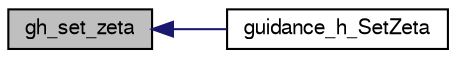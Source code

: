digraph "gh_set_zeta"
{
  edge [fontname="FreeSans",fontsize="10",labelfontname="FreeSans",labelfontsize="10"];
  node [fontname="FreeSans",fontsize="10",shape=record];
  rankdir="LR";
  Node1 [label="gh_set_zeta",height=0.2,width=0.4,color="black", fillcolor="grey75", style="filled", fontcolor="black"];
  Node1 -> Node2 [dir="back",color="midnightblue",fontsize="10",style="solid",fontname="FreeSans"];
  Node2 [label="guidance_h_SetZeta",height=0.2,width=0.4,color="black", fillcolor="white", style="filled",URL="$rotorcraft_2guidance_2guidance__h_8h.html#ae1521b518c96b341ec67ff9a7bc8bd0d"];
}
